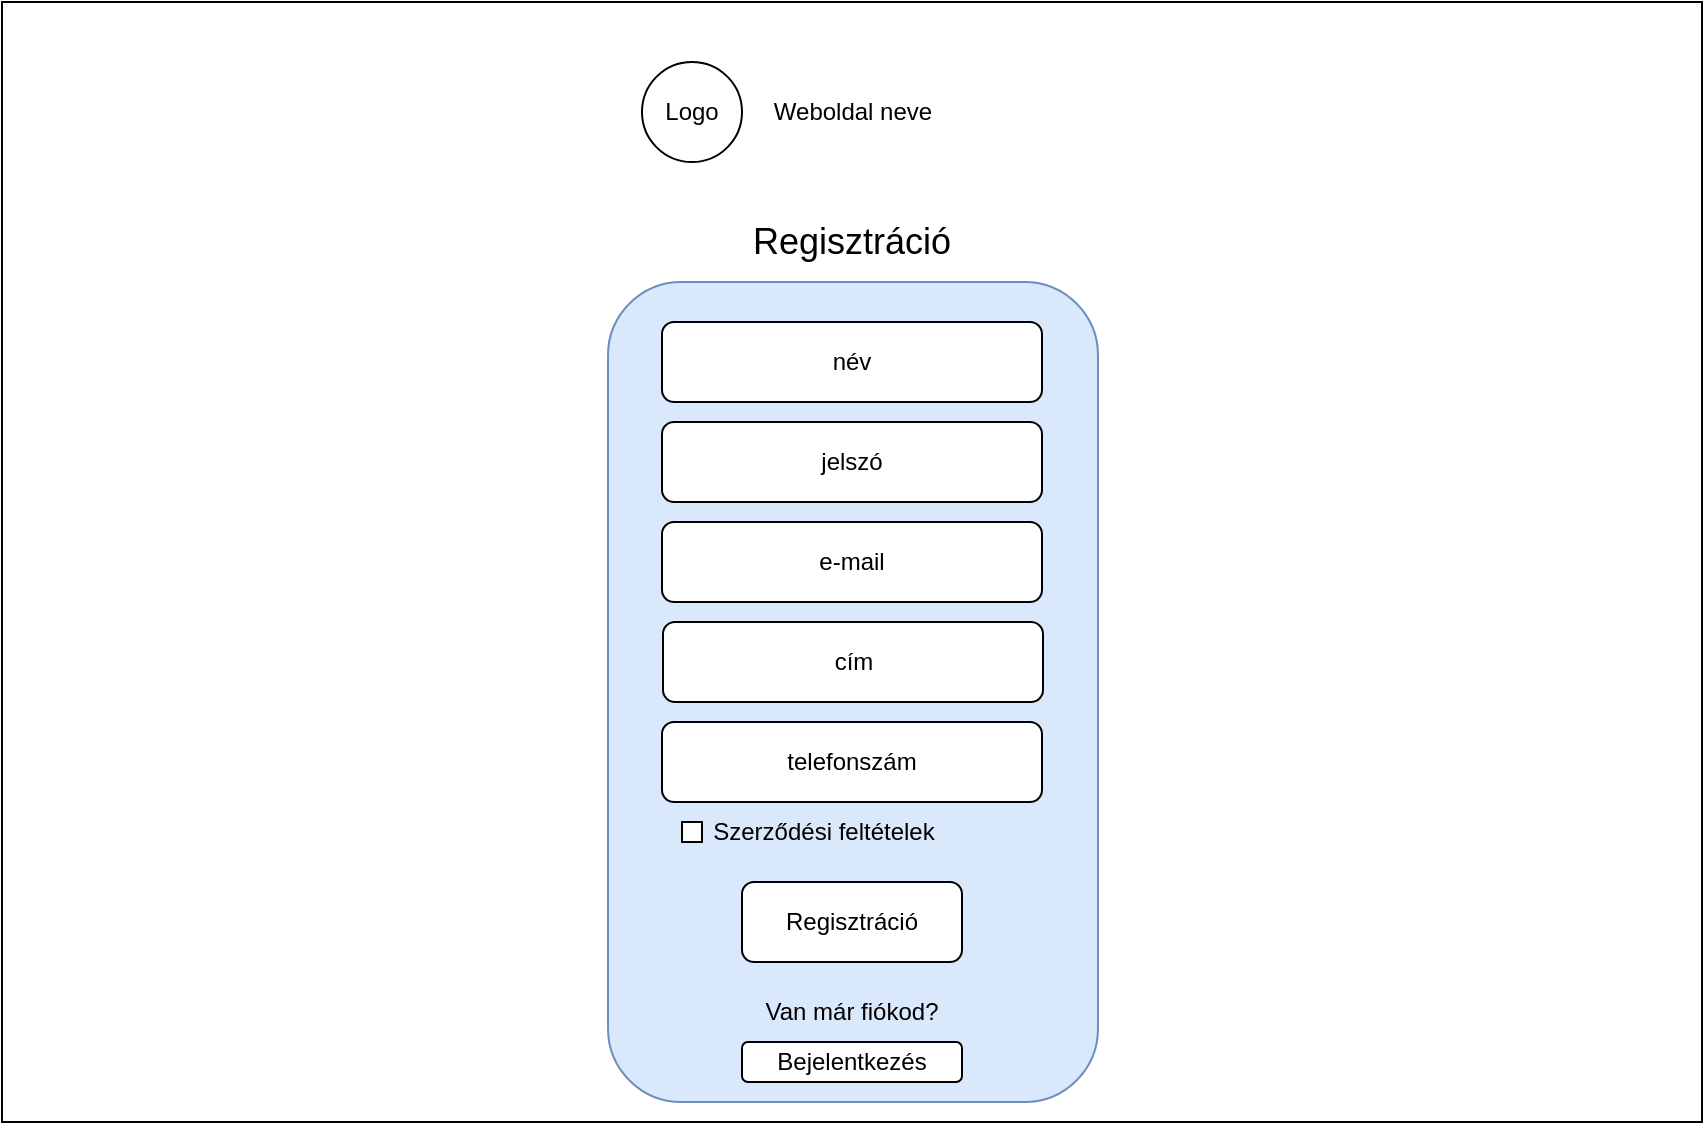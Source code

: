 <mxfile version="21.0.2" type="device"><diagram name="Page-1" id="Je7DMCv9CTjh_zBwAjeo"><mxGraphModel dx="1009" dy="550" grid="1" gridSize="10" guides="1" tooltips="1" connect="1" arrows="1" fold="1" page="1" pageScale="1" pageWidth="850" pageHeight="1100" math="0" shadow="0"><root><mxCell id="0"/><mxCell id="1" parent="0"/><mxCell id="OS4ZW-dCB2JzGjvapduM-1" value="" style="rounded=0;whiteSpace=wrap;html=1;" vertex="1" parent="1"><mxGeometry width="850" height="560" as="geometry"/></mxCell><mxCell id="OS4ZW-dCB2JzGjvapduM-2" value="Logo" style="ellipse;whiteSpace=wrap;html=1;aspect=fixed;" vertex="1" parent="1"><mxGeometry x="320" y="30" width="50" height="50" as="geometry"/></mxCell><mxCell id="OS4ZW-dCB2JzGjvapduM-3" value="Weboldal neve" style="text;html=1;strokeColor=none;fillColor=none;align=center;verticalAlign=middle;whiteSpace=wrap;rounded=0;" vertex="1" parent="1"><mxGeometry x="383" y="40" width="85" height="30" as="geometry"/></mxCell><mxCell id="OS4ZW-dCB2JzGjvapduM-4" value="Regisztráció" style="text;html=1;strokeColor=none;fillColor=none;align=center;verticalAlign=middle;whiteSpace=wrap;rounded=0;fontSize=18;" vertex="1" parent="1"><mxGeometry x="365" y="100" width="120" height="40" as="geometry"/></mxCell><mxCell id="OS4ZW-dCB2JzGjvapduM-5" value="" style="rounded=1;whiteSpace=wrap;html=1;fillColor=#dae8fc;strokeColor=#6c8ebf;" vertex="1" parent="1"><mxGeometry x="303" y="140" width="245" height="410" as="geometry"/></mxCell><mxCell id="OS4ZW-dCB2JzGjvapduM-6" value="név" style="rounded=1;whiteSpace=wrap;html=1;" vertex="1" parent="1"><mxGeometry x="330" y="160" width="190" height="40" as="geometry"/></mxCell><mxCell id="OS4ZW-dCB2JzGjvapduM-7" value="jelszó" style="rounded=1;whiteSpace=wrap;html=1;" vertex="1" parent="1"><mxGeometry x="330" y="210" width="190" height="40" as="geometry"/></mxCell><mxCell id="OS4ZW-dCB2JzGjvapduM-8" value="e-mail" style="rounded=1;whiteSpace=wrap;html=1;" vertex="1" parent="1"><mxGeometry x="330" y="260" width="190" height="40" as="geometry"/></mxCell><mxCell id="OS4ZW-dCB2JzGjvapduM-9" value="cím" style="rounded=1;whiteSpace=wrap;html=1;" vertex="1" parent="1"><mxGeometry x="330.5" y="310" width="190" height="40" as="geometry"/></mxCell><mxCell id="OS4ZW-dCB2JzGjvapduM-10" value="telefonszám" style="rounded=1;whiteSpace=wrap;html=1;" vertex="1" parent="1"><mxGeometry x="330" y="360" width="190" height="40" as="geometry"/></mxCell><mxCell id="OS4ZW-dCB2JzGjvapduM-12" value="Szerződési feltételek" style="text;html=1;strokeColor=none;fillColor=none;align=center;verticalAlign=middle;whiteSpace=wrap;rounded=0;" vertex="1" parent="1"><mxGeometry x="330.5" y="410" width="160" height="10" as="geometry"/></mxCell><mxCell id="OS4ZW-dCB2JzGjvapduM-13" value="Regisztráció" style="rounded=1;whiteSpace=wrap;html=1;" vertex="1" parent="1"><mxGeometry x="370" y="440" width="110" height="40" as="geometry"/></mxCell><mxCell id="OS4ZW-dCB2JzGjvapduM-14" value="" style="rounded=0;whiteSpace=wrap;html=1;" vertex="1" parent="1"><mxGeometry x="340" y="410" width="10" height="10" as="geometry"/></mxCell><mxCell id="OS4ZW-dCB2JzGjvapduM-15" value="Bejelentkezés" style="rounded=1;whiteSpace=wrap;html=1;" vertex="1" parent="1"><mxGeometry x="370" y="520" width="110" height="20" as="geometry"/></mxCell><mxCell id="OS4ZW-dCB2JzGjvapduM-16" value="Van már fiókod?" style="text;html=1;strokeColor=none;fillColor=none;align=center;verticalAlign=middle;whiteSpace=wrap;rounded=0;" vertex="1" parent="1"><mxGeometry x="370" y="490" width="110" height="30" as="geometry"/></mxCell></root></mxGraphModel></diagram></mxfile>